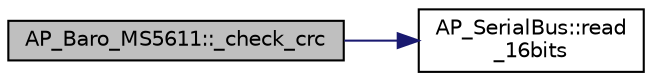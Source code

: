digraph "AP_Baro_MS5611::_check_crc"
{
 // INTERACTIVE_SVG=YES
  edge [fontname="Helvetica",fontsize="10",labelfontname="Helvetica",labelfontsize="10"];
  node [fontname="Helvetica",fontsize="10",shape=record];
  rankdir="LR";
  Node1 [label="AP_Baro_MS5611::_check_crc",height=0.2,width=0.4,color="black", fillcolor="grey75", style="filled" fontcolor="black"];
  Node1 -> Node2 [color="midnightblue",fontsize="10",style="solid",fontname="Helvetica"];
  Node2 [label="AP_SerialBus::read\l_16bits",height=0.2,width=0.4,color="black", fillcolor="white", style="filled",URL="$classAP__SerialBus.html#a33e3411f9bcaed64af265d6ed7ed8ac0"];
}
